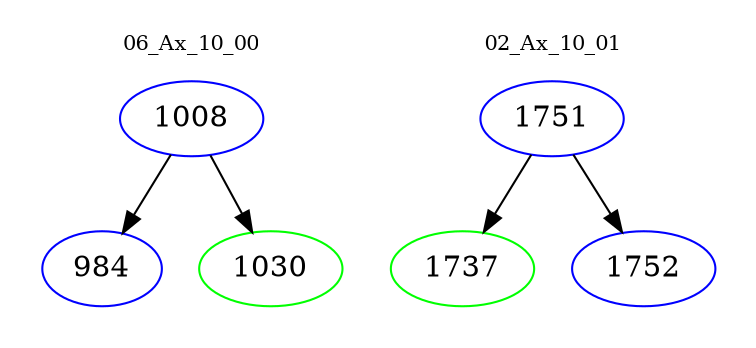 digraph{
subgraph cluster_0 {
color = white
label = "06_Ax_10_00";
fontsize=10;
T0_1008 [label="1008", color="blue"]
T0_1008 -> T0_984 [color="black"]
T0_984 [label="984", color="blue"]
T0_1008 -> T0_1030 [color="black"]
T0_1030 [label="1030", color="green"]
}
subgraph cluster_1 {
color = white
label = "02_Ax_10_01";
fontsize=10;
T1_1751 [label="1751", color="blue"]
T1_1751 -> T1_1737 [color="black"]
T1_1737 [label="1737", color="green"]
T1_1751 -> T1_1752 [color="black"]
T1_1752 [label="1752", color="blue"]
}
}
